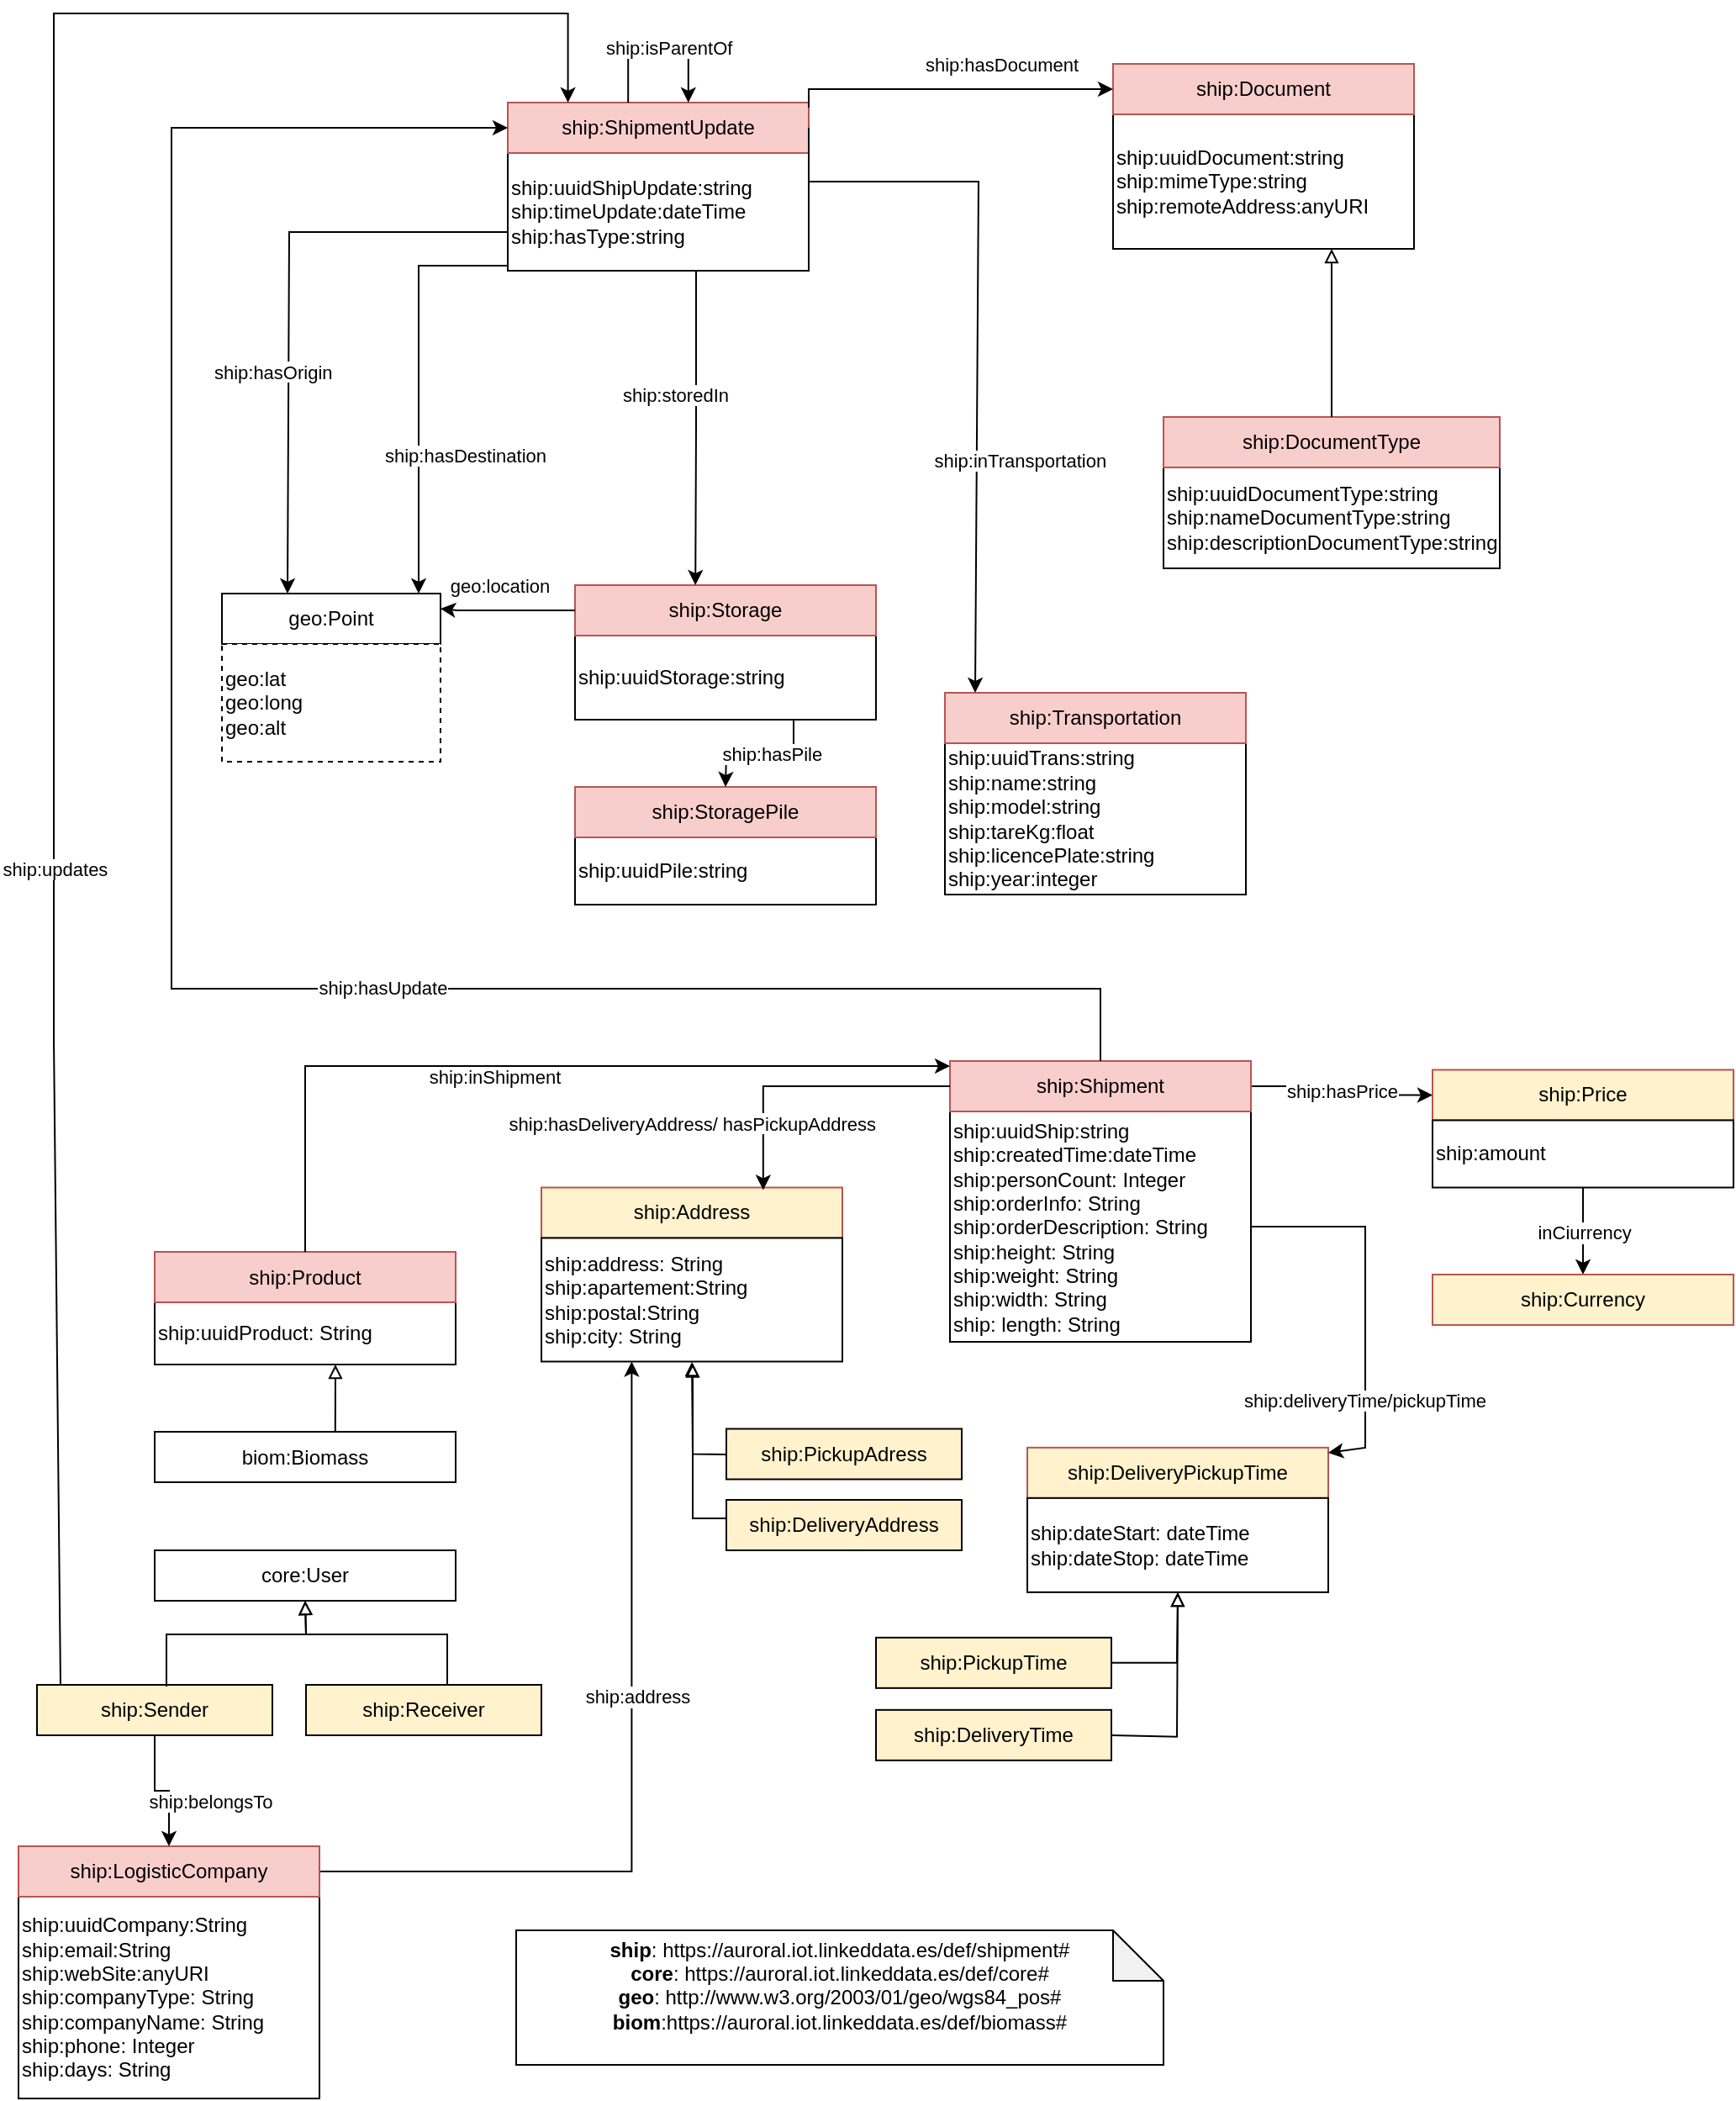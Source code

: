 <mxfile version="13.9.9" type="device"><diagram id="j3Iuz5jW5ZWUwNRPTU0H" name="Page-1"><mxGraphModel dx="2980" dy="1795" grid="1" gridSize="10" guides="1" tooltips="1" connect="1" arrows="1" fold="1" page="1" pageScale="1" pageWidth="827" pageHeight="1169" math="0" shadow="0"><root><mxCell id="0"/><mxCell id="1" parent="0"/><mxCell id="snNHeXXywmE0DaOTKSkb-10" value="ship:uuidShip:string&lt;br&gt;ship:createdTime:dateTime&lt;br&gt;ship:personCount: Integer&lt;br&gt;ship:orderInfo: String&lt;br&gt;ship:orderDescription: String&lt;br&gt;ship:height: String&lt;br&gt;ship:weight: String&lt;br&gt;ship:width: String&lt;br&gt;ship: length: String" style="rounded=0;whiteSpace=wrap;html=1;snapToPoint=1;points=[[0.1,0],[0.2,0],[0.3,0],[0.4,0],[0.5,0],[0.6,0],[0.7,0],[0.8,0],[0.9,0],[0,0.1],[0,0.3],[0,0.5],[0,0.7],[0,0.9],[0.1,1],[0.2,1],[0.3,1],[0.4,1],[0.5,1],[0.6,1],[0.7,1],[0.8,1],[0.9,1],[1,0.1],[1,0.3],[1,0.5],[1,0.7],[1,0.9]];align=left;" parent="1" vertex="1"><mxGeometry x="-437" y="-477" width="179" height="137" as="geometry"/></mxCell><mxCell id="uIi7hdCSu5aTPY7eZCq3-24" value="ship:hasPrice" style="edgeStyle=orthogonalEdgeStyle;rounded=0;orthogonalLoop=1;jettySize=auto;html=1;entryX=0;entryY=0.5;entryDx=0;entryDy=0;" parent="1" source="snNHeXXywmE0DaOTKSkb-11" target="uIi7hdCSu5aTPY7eZCq3-22" edge="1"><mxGeometry relative="1" as="geometry"><Array as="points"/></mxGeometry></mxCell><mxCell id="snNHeXXywmE0DaOTKSkb-11" value="ship:Shipment" style="rounded=0;whiteSpace=wrap;html=1;snapToPoint=1;points=[[0.1,0],[0.2,0],[0.3,0],[0.4,0],[0.5,0],[0.6,0],[0.7,0],[0.8,0],[0.9,0],[0,0.1],[0,0.3],[0,0.5],[0,0.7],[0,0.9],[0.1,1],[0.2,1],[0.3,1],[0.4,1],[0.5,1],[0.6,1],[0.7,1],[0.8,1],[0.9,1],[1,0.1],[1,0.3],[1,0.5],[1,0.7],[1,0.9]];fillColor=#f8cecc;strokeColor=#b85450;" parent="1" vertex="1"><mxGeometry x="-437" y="-507.0" width="179" height="30" as="geometry"/></mxCell><mxCell id="snNHeXXywmE0DaOTKSkb-12" value="&lt;div&gt;&amp;nbsp;&lt;/div&gt;&lt;b&gt;ship&lt;/b&gt;:&amp;nbsp;https://auroral.iot.linkeddata.es/def/shipment#&lt;br&gt;&lt;b&gt;core&lt;/b&gt;:&amp;nbsp;https://auroral.iot.linkeddata.es/def/core#&lt;br&gt;&lt;b&gt;geo&lt;/b&gt;:&amp;nbsp;http://www.w3.org/2003/01/geo/wgs84_pos#&lt;br&gt;&lt;b&gt;biom&lt;/b&gt;:https://auroral.iot.linkeddata.es/def/biomass#&lt;br&gt;&lt;br&gt;&lt;div&gt;&lt;br&gt;&lt;/div&gt;" style="shape=note;whiteSpace=wrap;html=1;backgroundOutline=1;darkOpacity=0.05;" parent="1" vertex="1"><mxGeometry x="-695" y="10" width="385" height="80" as="geometry"/></mxCell><mxCell id="snNHeXXywmE0DaOTKSkb-13" value="ship:uuidShipUpdate:string&lt;br&gt;ship:timeUpdate:dateTime&lt;br&gt;ship:hasType:string" style="rounded=0;whiteSpace=wrap;html=1;snapToPoint=1;points=[[0.1,0],[0.2,0],[0.3,0],[0.4,0],[0.5,0],[0.6,0],[0.7,0],[0.8,0],[0.9,0],[0,0.1],[0,0.3],[0,0.5],[0,0.7],[0,0.9],[0.1,1],[0.2,1],[0.3,1],[0.4,1],[0.5,1],[0.6,1],[0.7,1],[0.8,1],[0.9,1],[1,0.1],[1,0.3],[1,0.5],[1,0.7],[1,0.9]];align=left;" parent="1" vertex="1"><mxGeometry x="-700" y="-1047" width="179" height="70" as="geometry"/></mxCell><mxCell id="snNHeXXywmE0DaOTKSkb-14" value="ship:ShipmentUpdate" style="rounded=0;whiteSpace=wrap;html=1;snapToPoint=1;points=[[0.1,0],[0.2,0],[0.3,0],[0.4,0],[0.5,0],[0.6,0],[0.7,0],[0.8,0],[0.9,0],[0,0.1],[0,0.3],[0,0.5],[0,0.7],[0,0.9],[0.1,1],[0.2,1],[0.3,1],[0.4,1],[0.5,1],[0.6,1],[0.7,1],[0.8,1],[0.9,1],[1,0.1],[1,0.3],[1,0.5],[1,0.7],[1,0.9]];fillColor=#f8cecc;strokeColor=#b85450;" parent="1" vertex="1"><mxGeometry x="-700" y="-1077" width="179" height="30" as="geometry"/></mxCell><mxCell id="snNHeXXywmE0DaOTKSkb-26" value="ship:uuidTrans:string&lt;br&gt;ship:name:string&lt;br&gt;ship:model:string&lt;br&gt;ship:tareKg:float&lt;br&gt;ship:licencePlate:string&lt;br&gt;ship:year:integer" style="rounded=0;whiteSpace=wrap;html=1;snapToPoint=1;points=[[0.1,0],[0.2,0],[0.3,0],[0.4,0],[0.5,0],[0.6,0],[0.7,0],[0.8,0],[0.9,0],[0,0.1],[0,0.3],[0,0.5],[0,0.7],[0,0.9],[0.1,1],[0.2,1],[0.3,1],[0.4,1],[0.5,1],[0.6,1],[0.7,1],[0.8,1],[0.9,1],[1,0.1],[1,0.3],[1,0.5],[1,0.7],[1,0.9]];align=left;" parent="1" vertex="1"><mxGeometry x="-440" y="-696" width="179" height="90" as="geometry"/></mxCell><mxCell id="snNHeXXywmE0DaOTKSkb-27" value="ship:Transportation" style="rounded=0;whiteSpace=wrap;html=1;snapToPoint=1;points=[[0.1,0],[0.2,0],[0.3,0],[0.4,0],[0.5,0],[0.6,0],[0.7,0],[0.8,0],[0.9,0],[0,0.1],[0,0.3],[0,0.5],[0,0.7],[0,0.9],[0.1,1],[0.2,1],[0.3,1],[0.4,1],[0.5,1],[0.6,1],[0.7,1],[0.8,1],[0.9,1],[1,0.1],[1,0.3],[1,0.5],[1,0.7],[1,0.9]];fillColor=#f8cecc;strokeColor=#b85450;" parent="1" vertex="1"><mxGeometry x="-440" y="-726.0" width="179" height="30" as="geometry"/></mxCell><mxCell id="snNHeXXywmE0DaOTKSkb-29" value="geo:Point" style="rounded=0;whiteSpace=wrap;html=1;snapToPoint=1;points=[[0.1,0],[0.2,0],[0.3,0],[0.4,0],[0.5,0],[0.6,0],[0.7,0],[0.8,0],[0.9,0],[0,0.1],[0,0.3],[0,0.5],[0,0.7],[0,0.9],[0.1,1],[0.2,1],[0.3,1],[0.4,1],[0.5,1],[0.6,1],[0.7,1],[0.8,1],[0.9,1],[1,0.1],[1,0.3],[1,0.5],[1,0.7],[1,0.9]];" parent="1" vertex="1"><mxGeometry x="-870" y="-785" width="130" height="30" as="geometry"/></mxCell><mxCell id="snNHeXXywmE0DaOTKSkb-30" value="geo:lat&lt;br&gt;geo:long&lt;br&gt;geo:alt" style="rounded=0;whiteSpace=wrap;html=1;snapToPoint=1;points=[[0.1,0],[0.2,0],[0.3,0],[0.4,0],[0.5,0],[0.6,0],[0.7,0],[0.8,0],[0.9,0],[0,0.1],[0,0.3],[0,0.5],[0,0.7],[0,0.9],[0.1,1],[0.2,1],[0.3,1],[0.4,1],[0.5,1],[0.6,1],[0.7,1],[0.8,1],[0.9,1],[1,0.1],[1,0.3],[1,0.5],[1,0.7],[1,0.9]];dashed=1;align=left;" parent="1" vertex="1"><mxGeometry x="-870" y="-755" width="130" height="70" as="geometry"/></mxCell><mxCell id="snNHeXXywmE0DaOTKSkb-34" value="ship:uuidStorage:string&lt;br&gt;" style="rounded=0;whiteSpace=wrap;html=1;snapToPoint=1;points=[[0.1,0],[0.2,0],[0.3,0],[0.4,0],[0.5,0],[0.6,0],[0.7,0],[0.8,0],[0.9,0],[0,0.1],[0,0.3],[0,0.5],[0,0.7],[0,0.9],[0.1,1],[0.2,1],[0.3,1],[0.4,1],[0.5,1],[0.6,1],[0.7,1],[0.8,1],[0.9,1],[1,0.1],[1,0.3],[1,0.5],[1,0.7],[1,0.9]];align=left;" parent="1" vertex="1"><mxGeometry x="-660" y="-760" width="179" height="50" as="geometry"/></mxCell><mxCell id="snNHeXXywmE0DaOTKSkb-35" value="ship:Storage" style="rounded=0;whiteSpace=wrap;html=1;snapToPoint=1;points=[[0.1,0],[0.2,0],[0.3,0],[0.4,0],[0.5,0],[0.6,0],[0.7,0],[0.8,0],[0.9,0],[0,0.1],[0,0.3],[0,0.5],[0,0.7],[0,0.9],[0.1,1],[0.2,1],[0.3,1],[0.4,1],[0.5,1],[0.6,1],[0.7,1],[0.8,1],[0.9,1],[1,0.1],[1,0.3],[1,0.5],[1,0.7],[1,0.9]];fillColor=#f8cecc;strokeColor=#b85450;" parent="1" vertex="1"><mxGeometry x="-660" y="-790.0" width="179" height="30" as="geometry"/></mxCell><mxCell id="snNHeXXywmE0DaOTKSkb-39" value="ship:uuidPile:string&lt;br&gt;" style="rounded=0;whiteSpace=wrap;html=1;snapToPoint=1;points=[[0.1,0],[0.2,0],[0.3,0],[0.4,0],[0.5,0],[0.6,0],[0.7,0],[0.8,0],[0.9,0],[0,0.1],[0,0.3],[0,0.5],[0,0.7],[0,0.9],[0.1,1],[0.2,1],[0.3,1],[0.4,1],[0.5,1],[0.6,1],[0.7,1],[0.8,1],[0.9,1],[1,0.1],[1,0.3],[1,0.5],[1,0.7],[1,0.9]];align=left;" parent="1" vertex="1"><mxGeometry x="-660" y="-640" width="179" height="40" as="geometry"/></mxCell><mxCell id="snNHeXXywmE0DaOTKSkb-40" value="ship:StoragePile" style="rounded=0;whiteSpace=wrap;html=1;snapToPoint=1;points=[[0.1,0],[0.2,0],[0.3,0],[0.4,0],[0.5,0],[0.6,0],[0.7,0],[0.8,0],[0.9,0],[0,0.1],[0,0.3],[0,0.5],[0,0.7],[0,0.9],[0.1,1],[0.2,1],[0.3,1],[0.4,1],[0.5,1],[0.6,1],[0.7,1],[0.8,1],[0.9,1],[1,0.1],[1,0.3],[1,0.5],[1,0.7],[1,0.9]];fillColor=#f8cecc;strokeColor=#b85450;" parent="1" vertex="1"><mxGeometry x="-660" y="-670.0" width="179" height="30" as="geometry"/></mxCell><mxCell id="snNHeXXywmE0DaOTKSkb-41" value="ship:uuidDocument:string&lt;br&gt;ship:mimeType:string&lt;br&gt;ship:remoteAddress:anyURI" style="rounded=0;whiteSpace=wrap;html=1;snapToPoint=1;points=[[0.1,0],[0.2,0],[0.3,0],[0.4,0],[0.5,0],[0.6,0],[0.7,0],[0.8,0],[0.9,0],[0,0.1],[0,0.3],[0,0.5],[0,0.7],[0,0.9],[0.1,1],[0.2,1],[0.3,1],[0.4,1],[0.5,1],[0.6,1],[0.7,1],[0.8,1],[0.9,1],[1,0.1],[1,0.3],[1,0.5],[1,0.7],[1,0.9]];align=left;" parent="1" vertex="1"><mxGeometry x="-340" y="-1070" width="179" height="80" as="geometry"/></mxCell><mxCell id="snNHeXXywmE0DaOTKSkb-42" value="ship:Document" style="rounded=0;whiteSpace=wrap;html=1;snapToPoint=1;points=[[0.1,0],[0.2,0],[0.3,0],[0.4,0],[0.5,0],[0.6,0],[0.7,0],[0.8,0],[0.9,0],[0,0.1],[0,0.3],[0,0.5],[0,0.7],[0,0.9],[0.1,1],[0.2,1],[0.3,1],[0.4,1],[0.5,1],[0.6,1],[0.7,1],[0.8,1],[0.9,1],[1,0.1],[1,0.3],[1,0.5],[1,0.7],[1,0.9]];fillColor=#f8cecc;strokeColor=#b85450;" parent="1" vertex="1"><mxGeometry x="-340" y="-1100" width="179" height="30" as="geometry"/></mxCell><mxCell id="snNHeXXywmE0DaOTKSkb-43" value="ship:uuidDocumentType:string&lt;br&gt;ship:nameDocumentType:string&lt;br&gt;ship:descriptionDocumentType:string" style="rounded=0;whiteSpace=wrap;html=1;snapToPoint=1;points=[[0.1,0],[0.2,0],[0.3,0],[0.4,0],[0.5,0],[0.6,0],[0.7,0],[0.8,0],[0.9,0],[0,0.1],[0,0.3],[0,0.5],[0,0.7],[0,0.9],[0.1,1],[0.2,1],[0.3,1],[0.4,1],[0.5,1],[0.6,1],[0.7,1],[0.8,1],[0.9,1],[1,0.1],[1,0.3],[1,0.5],[1,0.7],[1,0.9]];align=left;" parent="1" vertex="1"><mxGeometry x="-310" y="-860" width="200" height="60" as="geometry"/></mxCell><mxCell id="snNHeXXywmE0DaOTKSkb-44" value="ship:DocumentType" style="rounded=0;whiteSpace=wrap;html=1;snapToPoint=1;points=[[0.1,0],[0.2,0],[0.3,0],[0.4,0],[0.5,0],[0.6,0],[0.7,0],[0.8,0],[0.9,0],[0,0.1],[0,0.3],[0,0.5],[0,0.7],[0,0.9],[0.1,1],[0.2,1],[0.3,1],[0.4,1],[0.5,1],[0.6,1],[0.7,1],[0.8,1],[0.9,1],[1,0.1],[1,0.3],[1,0.5],[1,0.7],[1,0.9]];fillColor=#f8cecc;strokeColor=#b85450;" parent="1" vertex="1"><mxGeometry x="-310" y="-890" width="200" height="30" as="geometry"/></mxCell><mxCell id="snNHeXXywmE0DaOTKSkb-45" value="ship:uuidProduct: String" style="rounded=0;whiteSpace=wrap;html=1;snapToPoint=1;points=[[0.1,0],[0.2,0],[0.3,0],[0.4,0],[0.5,0],[0.6,0],[0.7,0],[0.8,0],[0.9,0],[0,0.1],[0,0.3],[0,0.5],[0,0.7],[0,0.9],[0.1,1],[0.2,1],[0.3,1],[0.4,1],[0.5,1],[0.6,1],[0.7,1],[0.8,1],[0.9,1],[1,0.1],[1,0.3],[1,0.5],[1,0.7],[1,0.9]];align=left;" parent="1" vertex="1"><mxGeometry x="-910" y="-363.5" width="179" height="37" as="geometry"/></mxCell><mxCell id="snNHeXXywmE0DaOTKSkb-46" value="ship:Product" style="rounded=0;whiteSpace=wrap;html=1;snapToPoint=1;points=[[0.1,0],[0.2,0],[0.3,0],[0.4,0],[0.5,0],[0.6,0],[0.7,0],[0.8,0],[0.9,0],[0,0.1],[0,0.3],[0,0.5],[0,0.7],[0,0.9],[0.1,1],[0.2,1],[0.3,1],[0.4,1],[0.5,1],[0.6,1],[0.7,1],[0.8,1],[0.9,1],[1,0.1],[1,0.3],[1,0.5],[1,0.7],[1,0.9]];fillColor=#f8cecc;strokeColor=#b85450;" parent="1" vertex="1"><mxGeometry x="-910" y="-393.5" width="179" height="30" as="geometry"/></mxCell><mxCell id="snNHeXXywmE0DaOTKSkb-48" value="biom:Biomass" style="rounded=0;whiteSpace=wrap;html=1;snapToPoint=1;points=[[0.1,0],[0.2,0],[0.3,0],[0.4,0],[0.5,0],[0.6,0],[0.7,0],[0.8,0],[0.9,0],[0,0.1],[0,0.3],[0,0.5],[0,0.7],[0,0.9],[0.1,1],[0.2,1],[0.3,1],[0.4,1],[0.5,1],[0.6,1],[0.7,1],[0.8,1],[0.9,1],[1,0.1],[1,0.3],[1,0.5],[1,0.7],[1,0.9]];" parent="1" vertex="1"><mxGeometry x="-910" y="-286.5" width="179" height="30" as="geometry"/></mxCell><mxCell id="snNHeXXywmE0DaOTKSkb-49" value="core:User" style="rounded=0;whiteSpace=wrap;html=1;snapToPoint=1;points=[[0.1,0],[0.2,0],[0.3,0],[0.4,0],[0.5,0],[0.6,0],[0.7,0],[0.8,0],[0.9,0],[0,0.1],[0,0.3],[0,0.5],[0,0.7],[0,0.9],[0.1,1],[0.2,1],[0.3,1],[0.4,1],[0.5,1],[0.6,1],[0.7,1],[0.8,1],[0.9,1],[1,0.1],[1,0.3],[1,0.5],[1,0.7],[1,0.9]];" parent="1" vertex="1"><mxGeometry x="-910" y="-216.0" width="179" height="30" as="geometry"/></mxCell><mxCell id="snNHeXXywmE0DaOTKSkb-51" value="ship:hasUpdate" style="edgeStyle=orthogonalEdgeStyle;rounded=0;orthogonalLoop=1;jettySize=auto;fontSize=11;endArrow=classic;endFill=1;" parent="1" source="snNHeXXywmE0DaOTKSkb-11" target="snNHeXXywmE0DaOTKSkb-14" edge="1"><mxGeometry x="-0.282" y="-1" relative="1" as="geometry"><mxPoint as="offset"/><mxPoint x="-848" y="-1088.714" as="sourcePoint"/><mxPoint x="-700" y="-1062" as="targetPoint"/><Array as="points"><mxPoint x="-347" y="-550"/><mxPoint x="-900" y="-550"/><mxPoint x="-900" y="-1062"/></Array></mxGeometry></mxCell><mxCell id="snNHeXXywmE0DaOTKSkb-52" value="ship:isParentOf" style="edgeStyle=orthogonalEdgeStyle;rounded=0;orthogonalLoop=1;jettySize=auto;fontSize=11;endArrow=classic;endFill=1;exitX=0.4;exitY=0;exitDx=0;exitDy=0;entryX=0.6;entryY=0;entryDx=0;entryDy=0;" parent="1" source="snNHeXXywmE0DaOTKSkb-14" target="snNHeXXywmE0DaOTKSkb-14" edge="1"><mxGeometry x="0.129" relative="1" as="geometry"><mxPoint as="offset"/><mxPoint x="-610" y="-1096" as="sourcePoint"/><mxPoint x="-469" y="-1097" as="targetPoint"/><Array as="points"><mxPoint x="-628" y="-1110"/><mxPoint x="-593" y="-1110"/></Array></mxGeometry></mxCell><mxCell id="snNHeXXywmE0DaOTKSkb-54" value="ship:inTransportation" style="edgeStyle=orthogonalEdgeStyle;rounded=0;orthogonalLoop=1;jettySize=auto;fontSize=11;endArrow=classic;endFill=1;exitX=1;exitY=0.5;exitDx=0;exitDy=0;" parent="1" source="snNHeXXywmE0DaOTKSkb-14" target="snNHeXXywmE0DaOTKSkb-27" edge="1"><mxGeometry x="0.366" y="26" relative="1" as="geometry"><mxPoint as="offset"/><mxPoint x="-511" y="-1052" as="sourcePoint"/><mxPoint x="-460" y="-1135" as="targetPoint"/><Array as="points"><mxPoint x="-521" y="-1030"/><mxPoint x="-420" y="-1030"/></Array></mxGeometry></mxCell><mxCell id="5Urj9CVFbBxwBQ5588aV-1" value="ship:hasDocument" style="edgeStyle=orthogonalEdgeStyle;rounded=0;orthogonalLoop=1;jettySize=auto;fontSize=11;endArrow=classic;endFill=1;exitX=1;exitY=0.1;exitDx=0;exitDy=0;" parent="1" source="snNHeXXywmE0DaOTKSkb-14" target="snNHeXXywmE0DaOTKSkb-42" edge="1"><mxGeometry x="0.314" y="15" relative="1" as="geometry"><mxPoint as="offset"/><mxPoint x="-511" y="-1052" as="sourcePoint"/><mxPoint x="-345" y="-931" as="targetPoint"/><Array as="points"><mxPoint x="-521" y="-1085"/></Array></mxGeometry></mxCell><mxCell id="5Urj9CVFbBxwBQ5588aV-2" value="ship:updates" style="edgeStyle=orthogonalEdgeStyle;rounded=0;orthogonalLoop=1;jettySize=auto;fontSize=11;endArrow=classic;endFill=1;entryX=0.2;entryY=0;entryDx=0;entryDy=0;" parent="1" source="uIi7hdCSu5aTPY7eZCq3-1" target="snNHeXXywmE0DaOTKSkb-14" edge="1"><mxGeometry x="-0.282" y="-1" relative="1" as="geometry"><mxPoint as="offset"/><mxPoint x="-390" y="-289" as="sourcePoint"/><mxPoint x="-249" y="-290" as="targetPoint"/><Array as="points"><mxPoint x="-970" y="-520"/><mxPoint x="-970" y="-1130"/><mxPoint x="-664" y="-1130"/></Array></mxGeometry></mxCell><mxCell id="5Urj9CVFbBxwBQ5588aV-4" value="ship:inShipment" style="edgeStyle=orthogonalEdgeStyle;rounded=0;orthogonalLoop=1;jettySize=auto;fontSize=11;endArrow=classic;endFill=1;exitX=0.5;exitY=0;exitDx=0;exitDy=0;" parent="1" source="snNHeXXywmE0DaOTKSkb-46" target="snNHeXXywmE0DaOTKSkb-11" edge="1"><mxGeometry x="-0.1" y="-6" relative="1" as="geometry"><mxPoint x="1" as="offset"/><mxPoint x="-590" y="-454" as="sourcePoint"/><mxPoint x="-449" y="-455" as="targetPoint"/><Array as="points"><mxPoint x="-820" y="-504"/></Array></mxGeometry></mxCell><mxCell id="5Urj9CVFbBxwBQ5588aV-5" value="ship:storedIn" style="edgeStyle=orthogonalEdgeStyle;rounded=0;orthogonalLoop=1;jettySize=auto;fontSize=11;endArrow=classic;endFill=1;entryX=0.4;entryY=0;entryDx=0;entryDy=0;" parent="1" target="snNHeXXywmE0DaOTKSkb-35" edge="1"><mxGeometry x="-0.212" y="-12" relative="1" as="geometry"><mxPoint as="offset"/><mxPoint x="-588" y="-977" as="sourcePoint"/><mxPoint x="-489" y="-938.5" as="targetPoint"/><Array as="points"><mxPoint x="-588" y="-883"/></Array></mxGeometry></mxCell><mxCell id="5Urj9CVFbBxwBQ5588aV-6" value="ship:hasPile" style="edgeStyle=orthogonalEdgeStyle;rounded=0;orthogonalLoop=1;jettySize=auto;fontSize=11;endArrow=classic;endFill=1;exitX=0.737;exitY=1;exitDx=0;exitDy=0;exitPerimeter=0;" parent="1" source="snNHeXXywmE0DaOTKSkb-34" target="snNHeXXywmE0DaOTKSkb-40" edge="1"><mxGeometry x="-0.154" relative="1" as="geometry"><mxPoint as="offset"/><mxPoint x="-430" y="-730" as="sourcePoint"/><mxPoint x="-345" y="-931" as="targetPoint"/><Array as="points"><mxPoint x="-530" y="-710"/><mxPoint x="-530" y="-690"/><mxPoint x="-570" y="-690"/></Array></mxGeometry></mxCell><mxCell id="5Urj9CVFbBxwBQ5588aV-9" value="geo:location" style="edgeStyle=orthogonalEdgeStyle;rounded=0;orthogonalLoop=1;jettySize=auto;fontSize=11;endArrow=classic;endFill=1;exitX=0;exitY=0.5;exitDx=0;exitDy=0;" parent="1" source="snNHeXXywmE0DaOTKSkb-35" target="snNHeXXywmE0DaOTKSkb-29" edge="1"><mxGeometry x="0.111" y="-15" relative="1" as="geometry"><mxPoint as="offset"/><mxPoint x="-521" y="-759" as="sourcePoint"/><mxPoint x="-345" y="-765" as="targetPoint"/><Array as="points"><mxPoint x="-730" y="-775"/><mxPoint x="-730" y="-775"/></Array></mxGeometry></mxCell><mxCell id="5Urj9CVFbBxwBQ5588aV-11" value="ship:hasOrigin" style="edgeStyle=orthogonalEdgeStyle;rounded=0;orthogonalLoop=1;jettySize=auto;fontSize=11;endArrow=classic;endFill=1;exitX=0;exitY=0.7;exitDx=0;exitDy=0;" parent="1" source="snNHeXXywmE0DaOTKSkb-13" target="snNHeXXywmE0DaOTKSkb-29" edge="1"><mxGeometry x="0.24" y="-9" relative="1" as="geometry"><mxPoint as="offset"/><mxPoint x="-810" y="-970" as="sourcePoint"/><mxPoint x="-644" y="-849" as="targetPoint"/><Array as="points"><mxPoint x="-700" y="-1000"/><mxPoint x="-830" y="-1000"/></Array></mxGeometry></mxCell><mxCell id="5Urj9CVFbBxwBQ5588aV-14" value="ship:uuidCompany:String&lt;br&gt;ship:email:String&lt;br&gt;ship:webSite:anyURI&lt;br&gt;ship:companyType: String&lt;br&gt;ship:companyName: String&lt;br&gt;ship:phone: Integer&lt;br&gt;ship:days: String" style="rounded=0;whiteSpace=wrap;html=1;snapToPoint=1;points=[[0.1,0],[0.2,0],[0.3,0],[0.4,0],[0.5,0],[0.6,0],[0.7,0],[0.8,0],[0.9,0],[0,0.1],[0,0.3],[0,0.5],[0,0.7],[0,0.9],[0.1,1],[0.2,1],[0.3,1],[0.4,1],[0.5,1],[0.6,1],[0.7,1],[0.8,1],[0.9,1],[1,0.1],[1,0.3],[1,0.5],[1,0.7],[1,0.9]];align=left;" parent="1" vertex="1"><mxGeometry x="-991" y="-10" width="179" height="120" as="geometry"/></mxCell><mxCell id="11ohN4hPs51dwpVqr28Y-3" value="" style="edgeStyle=orthogonalEdgeStyle;rounded=0;orthogonalLoop=1;jettySize=auto;html=1;entryX=0.3;entryY=1;entryDx=0;entryDy=0;" parent="1" source="5Urj9CVFbBxwBQ5588aV-15" target="uIi7hdCSu5aTPY7eZCq3-7" edge="1"><mxGeometry relative="1" as="geometry"/></mxCell><mxCell id="11ohN4hPs51dwpVqr28Y-4" value="ship:address" style="edgeLabel;html=1;align=center;verticalAlign=middle;resizable=0;points=[];" parent="11ohN4hPs51dwpVqr28Y-3" vertex="1" connectable="0"><mxGeometry x="0.185" y="-3" relative="1" as="geometry"><mxPoint as="offset"/></mxGeometry></mxCell><mxCell id="5Urj9CVFbBxwBQ5588aV-15" value="ship:LogisticCompany" style="rounded=0;whiteSpace=wrap;html=1;snapToPoint=1;points=[[0.1,0],[0.2,0],[0.3,0],[0.4,0],[0.5,0],[0.6,0],[0.7,0],[0.8,0],[0.9,0],[0,0.1],[0,0.3],[0,0.5],[0,0.7],[0,0.9],[0.1,1],[0.2,1],[0.3,1],[0.4,1],[0.5,1],[0.6,1],[0.7,1],[0.8,1],[0.9,1],[1,0.1],[1,0.3],[1,0.5],[1,0.7],[1,0.9]];fillColor=#f8cecc;strokeColor=#b85450;" parent="1" vertex="1"><mxGeometry x="-991" y="-40.0" width="179" height="30" as="geometry"/></mxCell><mxCell id="5Urj9CVFbBxwBQ5588aV-21" value="ship:hasDestination" style="edgeStyle=orthogonalEdgeStyle;rounded=0;orthogonalLoop=1;jettySize=auto;fontSize=11;endArrow=classic;endFill=1;entryX=0.9;entryY=0;entryDx=0;entryDy=0;" parent="1" target="snNHeXXywmE0DaOTKSkb-29" edge="1"><mxGeometry x="0.335" y="28" relative="1" as="geometry"><mxPoint as="offset"/><mxPoint x="-700" y="-980" as="sourcePoint"/><mxPoint x="-609" y="-950" as="targetPoint"/><Array as="points"><mxPoint x="-753" y="-980"/></Array></mxGeometry></mxCell><mxCell id="uIi7hdCSu5aTPY7eZCq3-1" value="ship:Sender" style="rounded=0;whiteSpace=wrap;html=1;snapToPoint=1;points=[[0.1,0],[0.2,0],[0.3,0],[0.4,0],[0.5,0],[0.6,0],[0.7,0],[0.8,0],[0.9,0],[0,0.1],[0,0.3],[0,0.5],[0,0.7],[0,0.9],[0.1,1],[0.2,1],[0.3,1],[0.4,1],[0.5,1],[0.6,1],[0.7,1],[0.8,1],[0.9,1],[1,0.1],[1,0.3],[1,0.5],[1,0.7],[1,0.9]];fillColor=#FFF2CC;" parent="1" vertex="1"><mxGeometry x="-980" y="-136" width="140" height="30" as="geometry"/></mxCell><mxCell id="uIi7hdCSu5aTPY7eZCq3-2" value="ship:Receiver" style="rounded=0;whiteSpace=wrap;html=1;snapToPoint=1;points=[[0.1,0],[0.2,0],[0.3,0],[0.4,0],[0.5,0],[0.6,0],[0.7,0],[0.8,0],[0.9,0],[0,0.1],[0,0.3],[0,0.5],[0,0.7],[0,0.9],[0.1,1],[0.2,1],[0.3,1],[0.4,1],[0.5,1],[0.6,1],[0.7,1],[0.8,1],[0.9,1],[1,0.1],[1,0.3],[1,0.5],[1,0.7],[1,0.9]];fillColor=#FFF2CC;" parent="1" vertex="1"><mxGeometry x="-820" y="-136" width="140" height="30" as="geometry"/></mxCell><mxCell id="uIi7hdCSu5aTPY7eZCq3-3" style="edgeStyle=orthogonalEdgeStyle;rounded=0;orthogonalLoop=1;jettySize=auto;html=1;fontSize=11;endArrow=block;endFill=0;" parent="1" source="uIi7hdCSu5aTPY7eZCq3-2" target="snNHeXXywmE0DaOTKSkb-49" edge="1"><mxGeometry relative="1" as="geometry"><mxPoint x="-736" y="-136" as="sourcePoint"/><mxPoint x="-760" y="-186" as="targetPoint"/><Array as="points"><mxPoint x="-736" y="-166"/><mxPoint x="-820" y="-166"/></Array></mxGeometry></mxCell><mxCell id="uIi7hdCSu5aTPY7eZCq3-4" style="edgeStyle=orthogonalEdgeStyle;rounded=0;orthogonalLoop=1;jettySize=auto;html=1;fontSize=11;endArrow=block;endFill=0;exitX=0.55;exitY=0.033;exitDx=0;exitDy=0;exitPerimeter=0;" parent="1" source="uIi7hdCSu5aTPY7eZCq3-1" target="snNHeXXywmE0DaOTKSkb-49" edge="1"><mxGeometry relative="1" as="geometry"><mxPoint x="-856" y="-156" as="sourcePoint"/><mxPoint x="-940" y="-206" as="targetPoint"/><Array as="points"><mxPoint x="-903" y="-166"/><mxPoint x="-820" y="-166"/></Array></mxGeometry></mxCell><mxCell id="uIi7hdCSu5aTPY7eZCq3-5" style="edgeStyle=orthogonalEdgeStyle;rounded=0;orthogonalLoop=1;jettySize=auto;html=1;fontSize=11;endArrow=block;endFill=0;" parent="1" source="snNHeXXywmE0DaOTKSkb-44" edge="1"><mxGeometry relative="1" as="geometry"><mxPoint x="-210" y="-899" as="sourcePoint"/><mxPoint x="-210" y="-990" as="targetPoint"/><Array as="points"/></mxGeometry></mxCell><mxCell id="uIi7hdCSu5aTPY7eZCq3-6" value="ship:Address" style="rounded=0;whiteSpace=wrap;html=1;snapToPoint=1;points=[[0.1,0],[0.2,0],[0.3,0],[0.4,0],[0.5,0],[0.6,0],[0.7,0],[0.8,0],[0.9,0],[0,0.1],[0,0.3],[0,0.5],[0,0.7],[0,0.9],[0.1,1],[0.2,1],[0.3,1],[0.4,1],[0.5,1],[0.6,1],[0.7,1],[0.8,1],[0.9,1],[1,0.1],[1,0.3],[1,0.5],[1,0.7],[1,0.9]];fillColor=#FFF2CC;strokeColor=#b85450;" parent="1" vertex="1"><mxGeometry x="-680" y="-431.75" width="179" height="30" as="geometry"/></mxCell><mxCell id="uIi7hdCSu5aTPY7eZCq3-7" value="ship:address: String&lt;br&gt;ship:apartement:String&lt;br&gt;ship:postal:String&lt;br&gt;ship:city: String" style="rounded=0;whiteSpace=wrap;html=1;snapToPoint=1;points=[[0.1,0],[0.2,0],[0.3,0],[0.4,0],[0.5,0],[0.6,0],[0.7,0],[0.8,0],[0.9,0],[0,0.1],[0,0.3],[0,0.5],[0,0.7],[0,0.9],[0.1,1],[0.2,1],[0.3,1],[0.4,1],[0.5,1],[0.6,1],[0.7,1],[0.8,1],[0.9,1],[1,0.1],[1,0.3],[1,0.5],[1,0.7],[1,0.9]];align=left;" parent="1" vertex="1"><mxGeometry x="-680" y="-401.75" width="179" height="73.5" as="geometry"/></mxCell><mxCell id="uIi7hdCSu5aTPY7eZCq3-8" value="ship:PickupAdress" style="rounded=0;whiteSpace=wrap;html=1;snapToPoint=1;points=[[0.1,0],[0.2,0],[0.3,0],[0.4,0],[0.5,0],[0.6,0],[0.7,0],[0.8,0],[0.9,0],[0,0.1],[0,0.3],[0,0.5],[0,0.7],[0,0.9],[0.1,1],[0.2,1],[0.3,1],[0.4,1],[0.5,1],[0.6,1],[0.7,1],[0.8,1],[0.9,1],[1,0.1],[1,0.3],[1,0.5],[1,0.7],[1,0.9]];fillColor=#FFF2CC;" parent="1" vertex="1"><mxGeometry x="-570" y="-288.25" width="140" height="30" as="geometry"/></mxCell><mxCell id="uIi7hdCSu5aTPY7eZCq3-9" value="ship:DeliveryAddress" style="rounded=0;whiteSpace=wrap;html=1;snapToPoint=1;points=[[0.1,0],[0.2,0],[0.3,0],[0.4,0],[0.5,0],[0.6,0],[0.7,0],[0.8,0],[0.9,0],[0,0.1],[0,0.3],[0,0.5],[0,0.7],[0,0.9],[0.1,1],[0.2,1],[0.3,1],[0.4,1],[0.5,1],[0.6,1],[0.7,1],[0.8,1],[0.9,1],[1,0.1],[1,0.3],[1,0.5],[1,0.7],[1,0.9]];fillColor=#FFF2CC;" parent="1" vertex="1"><mxGeometry x="-570" y="-246" width="140" height="30" as="geometry"/></mxCell><mxCell id="uIi7hdCSu5aTPY7eZCq3-10" style="edgeStyle=orthogonalEdgeStyle;rounded=0;orthogonalLoop=1;jettySize=auto;html=1;fontSize=11;endArrow=block;endFill=0;" parent="1" edge="1"><mxGeometry relative="1" as="geometry"><mxPoint x="-570" y="-235" as="sourcePoint"/><mxPoint x="-590" y="-327.25" as="targetPoint"/><Array as="points"><mxPoint x="-590" y="-235"/></Array></mxGeometry></mxCell><mxCell id="uIi7hdCSu5aTPY7eZCq3-12" value="ship:hasDeliveryAddress/ hasPickupAddress" style="edgeStyle=orthogonalEdgeStyle;rounded=0;orthogonalLoop=1;jettySize=auto;fontSize=11;endArrow=classic;endFill=1;exitX=0;exitY=0.5;exitDx=0;exitDy=0;entryX=0.737;entryY=0.05;entryDx=0;entryDy=0;entryPerimeter=0;" parent="1" source="snNHeXXywmE0DaOTKSkb-11" target="uIi7hdCSu5aTPY7eZCq3-6" edge="1"><mxGeometry x="0.54" y="-42" relative="1" as="geometry"><mxPoint as="offset"/><mxPoint x="-610" y="-440.5" as="sourcePoint"/><mxPoint x="-462" y="-440.5" as="targetPoint"/><Array as="points"><mxPoint x="-548" y="-492"/></Array></mxGeometry></mxCell><mxCell id="uIi7hdCSu5aTPY7eZCq3-13" value="ship:belongsTo" style="edgeStyle=orthogonalEdgeStyle;rounded=0;orthogonalLoop=1;jettySize=auto;fontSize=11;endArrow=classic;endFill=1;" parent="1" source="uIi7hdCSu5aTPY7eZCq3-1" target="5Urj9CVFbBxwBQ5588aV-15" edge="1"><mxGeometry x="0.114" y="13" relative="1" as="geometry"><mxPoint x="12" y="6" as="offset"/><mxPoint x="-920" y="-70" as="sourcePoint"/><mxPoint x="-1040" y="-70" as="targetPoint"/><Array as="points"/></mxGeometry></mxCell><mxCell id="uIi7hdCSu5aTPY7eZCq3-14" style="edgeStyle=orthogonalEdgeStyle;rounded=0;orthogonalLoop=1;jettySize=auto;html=1;fontSize=11;endArrow=block;endFill=0;" parent="1" source="uIi7hdCSu5aTPY7eZCq3-8" target="uIi7hdCSu5aTPY7eZCq3-7" edge="1"><mxGeometry relative="1" as="geometry"><mxPoint x="-550" y="-309.25" as="sourcePoint"/><mxPoint x="-470" y="-348.25" as="targetPoint"/><Array as="points"><mxPoint x="-590" y="-273"/></Array></mxGeometry></mxCell><mxCell id="uIi7hdCSu5aTPY7eZCq3-15" value="ship:DeliveryPickupTime" style="rounded=0;whiteSpace=wrap;html=1;snapToPoint=1;points=[[0.1,0],[0.2,0],[0.3,0],[0.4,0],[0.5,0],[0.6,0],[0.7,0],[0.8,0],[0.9,0],[0,0.1],[0,0.3],[0,0.5],[0,0.7],[0,0.9],[0.1,1],[0.2,1],[0.3,1],[0.4,1],[0.5,1],[0.6,1],[0.7,1],[0.8,1],[0.9,1],[1,0.1],[1,0.3],[1,0.5],[1,0.7],[1,0.9]];fillColor=#FFF2CC;strokeColor=#b85450;" parent="1" vertex="1"><mxGeometry x="-391" y="-277.08" width="179" height="30" as="geometry"/></mxCell><mxCell id="uIi7hdCSu5aTPY7eZCq3-16" value="ship:deliveryTime/pickupTime" style="edgeStyle=orthogonalEdgeStyle;rounded=0;orthogonalLoop=1;jettySize=auto;fontSize=11;endArrow=classic;endFill=1;" parent="1" source="snNHeXXywmE0DaOTKSkb-10" target="uIi7hdCSu5aTPY7eZCq3-15" edge="1"><mxGeometry x="0.544" relative="1" as="geometry"><mxPoint as="offset"/><mxPoint x="-413.971" y="-310.916" as="sourcePoint"/><mxPoint x="-416.977" y="-193.58" as="targetPoint"/><Array as="points"><mxPoint x="-190" y="-409"/><mxPoint x="-190" y="-277"/></Array></mxGeometry></mxCell><mxCell id="uIi7hdCSu5aTPY7eZCq3-17" value="ship:dateStart: dateTime&lt;br&gt;ship:dateStop: dateTime" style="rounded=0;whiteSpace=wrap;html=1;snapToPoint=1;points=[[0.1,0],[0.2,0],[0.3,0],[0.4,0],[0.5,0],[0.6,0],[0.7,0],[0.8,0],[0.9,0],[0,0.1],[0,0.3],[0,0.5],[0,0.7],[0,0.9],[0.1,1],[0.2,1],[0.3,1],[0.4,1],[0.5,1],[0.6,1],[0.7,1],[0.8,1],[0.9,1],[1,0.1],[1,0.3],[1,0.5],[1,0.7],[1,0.9]];align=left;" parent="1" vertex="1"><mxGeometry x="-391" y="-247.08" width="179" height="56" as="geometry"/></mxCell><mxCell id="uIi7hdCSu5aTPY7eZCq3-18" value="ship:PickupTime" style="rounded=0;whiteSpace=wrap;html=1;snapToPoint=1;points=[[0.1,0],[0.2,0],[0.3,0],[0.4,0],[0.5,0],[0.6,0],[0.7,0],[0.8,0],[0.9,0],[0,0.1],[0,0.3],[0,0.5],[0,0.7],[0,0.9],[0.1,1],[0.2,1],[0.3,1],[0.4,1],[0.5,1],[0.6,1],[0.7,1],[0.8,1],[0.9,1],[1,0.1],[1,0.3],[1,0.5],[1,0.7],[1,0.9]];fillColor=#FFF2CC;" parent="1" vertex="1"><mxGeometry x="-481" y="-164.08" width="140" height="30" as="geometry"/></mxCell><mxCell id="uIi7hdCSu5aTPY7eZCq3-19" value="ship:DeliveryTime" style="rounded=0;whiteSpace=wrap;html=1;snapToPoint=1;points=[[0.1,0],[0.2,0],[0.3,0],[0.4,0],[0.5,0],[0.6,0],[0.7,0],[0.8,0],[0.9,0],[0,0.1],[0,0.3],[0,0.5],[0,0.7],[0,0.9],[0.1,1],[0.2,1],[0.3,1],[0.4,1],[0.5,1],[0.6,1],[0.7,1],[0.8,1],[0.9,1],[1,0.1],[1,0.3],[1,0.5],[1,0.7],[1,0.9]];fillColor=#FFF2CC;" parent="1" vertex="1"><mxGeometry x="-481" y="-121.08" width="140" height="30" as="geometry"/></mxCell><mxCell id="uIi7hdCSu5aTPY7eZCq3-20" style="edgeStyle=orthogonalEdgeStyle;rounded=0;orthogonalLoop=1;jettySize=auto;html=1;fontSize=11;endArrow=block;endFill=0;exitX=1;exitY=0.5;exitDx=0;exitDy=0;" parent="1" source="uIi7hdCSu5aTPY7eZCq3-18" target="uIi7hdCSu5aTPY7eZCq3-17" edge="1"><mxGeometry relative="1" as="geometry"><mxPoint x="-212.001" y="-134.077" as="sourcePoint"/><mxPoint x="-296.287" y="-184.077" as="targetPoint"/><Array as="points"><mxPoint x="-302" y="-149.08"/></Array></mxGeometry></mxCell><mxCell id="uIi7hdCSu5aTPY7eZCq3-21" style="edgeStyle=orthogonalEdgeStyle;rounded=0;orthogonalLoop=1;jettySize=auto;html=1;fontSize=11;endArrow=block;endFill=0;" parent="1" source="uIi7hdCSu5aTPY7eZCq3-19" target="uIi7hdCSu5aTPY7eZCq3-17" edge="1"><mxGeometry relative="1" as="geometry"><mxPoint x="-341" y="-105.01" as="sourcePoint"/><mxPoint x="-301.857" y="-147.153" as="targetPoint"/><Array as="points"><mxPoint x="-302" y="-105.08"/></Array></mxGeometry></mxCell><mxCell id="uIi7hdCSu5aTPY7eZCq3-22" value="ship:Price" style="rounded=0;whiteSpace=wrap;html=1;snapToPoint=1;points=[[0.1,0],[0.2,0],[0.3,0],[0.4,0],[0.5,0],[0.6,0],[0.7,0],[0.8,0],[0.9,0],[0,0.1],[0,0.3],[0,0.5],[0,0.7],[0,0.9],[0.1,1],[0.2,1],[0.3,1],[0.4,1],[0.5,1],[0.6,1],[0.7,1],[0.8,1],[0.9,1],[1,0.1],[1,0.3],[1,0.5],[1,0.7],[1,0.9]];fillColor=#FFF2CC;strokeColor=#b85450;" parent="1" vertex="1"><mxGeometry x="-150" y="-501.75" width="179" height="30" as="geometry"/></mxCell><mxCell id="uIi7hdCSu5aTPY7eZCq3-27" value="inCiurrency" style="edgeStyle=orthogonalEdgeStyle;rounded=0;orthogonalLoop=1;jettySize=auto;html=1;" parent="1" source="uIi7hdCSu5aTPY7eZCq3-23" target="uIi7hdCSu5aTPY7eZCq3-25" edge="1"><mxGeometry relative="1" as="geometry"/></mxCell><mxCell id="uIi7hdCSu5aTPY7eZCq3-23" value="ship:amount" style="rounded=0;whiteSpace=wrap;html=1;snapToPoint=1;points=[[0.1,0],[0.2,0],[0.3,0],[0.4,0],[0.5,0],[0.6,0],[0.7,0],[0.8,0],[0.9,0],[0,0.1],[0,0.3],[0,0.5],[0,0.7],[0,0.9],[0.1,1],[0.2,1],[0.3,1],[0.4,1],[0.5,1],[0.6,1],[0.7,1],[0.8,1],[0.9,1],[1,0.1],[1,0.3],[1,0.5],[1,0.7],[1,0.9]];align=left;" parent="1" vertex="1"><mxGeometry x="-150" y="-471.75" width="179" height="40" as="geometry"/></mxCell><mxCell id="uIi7hdCSu5aTPY7eZCq3-25" value="ship:Currency" style="rounded=0;whiteSpace=wrap;html=1;snapToPoint=1;points=[[0.1,0],[0.2,0],[0.3,0],[0.4,0],[0.5,0],[0.6,0],[0.7,0],[0.8,0],[0.9,0],[0,0.1],[0,0.3],[0,0.5],[0,0.7],[0,0.9],[0.1,1],[0.2,1],[0.3,1],[0.4,1],[0.5,1],[0.6,1],[0.7,1],[0.8,1],[0.9,1],[1,0.1],[1,0.3],[1,0.5],[1,0.7],[1,0.9]];fillColor=#FFF2CC;strokeColor=#b85450;" parent="1" vertex="1"><mxGeometry x="-150" y="-380.0" width="179" height="30" as="geometry"/></mxCell><mxCell id="11ohN4hPs51dwpVqr28Y-2" style="edgeStyle=orthogonalEdgeStyle;rounded=0;orthogonalLoop=1;jettySize=auto;html=1;fontSize=11;endArrow=block;endFill=0;exitX=0.6;exitY=0;exitDx=0;exitDy=0;" parent="1" source="snNHeXXywmE0DaOTKSkb-48" target="snNHeXXywmE0DaOTKSkb-45" edge="1"><mxGeometry relative="1" as="geometry"><mxPoint x="-810" y="-298.08" as="sourcePoint"/><mxPoint x="-767" y="-330" as="targetPoint"/><Array as="points"><mxPoint x="-803" y="-345"/><mxPoint x="-803" y="-345"/></Array></mxGeometry></mxCell></root></mxGraphModel></diagram></mxfile>
